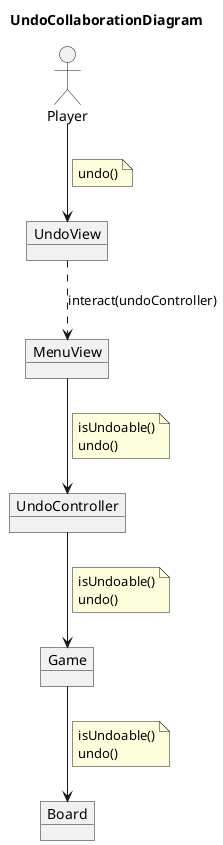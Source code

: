 @startuml UndoCollaborationDiagram
title UndoCollaborationDiagram

allow_mixing
' left to right direction

actor Player
object MenuView
object UndoView
object UndoController
object Game
object Board

Player --> UndoView
note on link
    undo()
end note
UndoView ..> MenuView : interact(undoController)
MenuView --> UndoController
note on link
    isUndoable()
    undo()
end note

UndoController --> Game
note on link
    isUndoable()
    undo()
end note

Game --> Board
note on link
    isUndoable()
    undo()
end note

@enduml